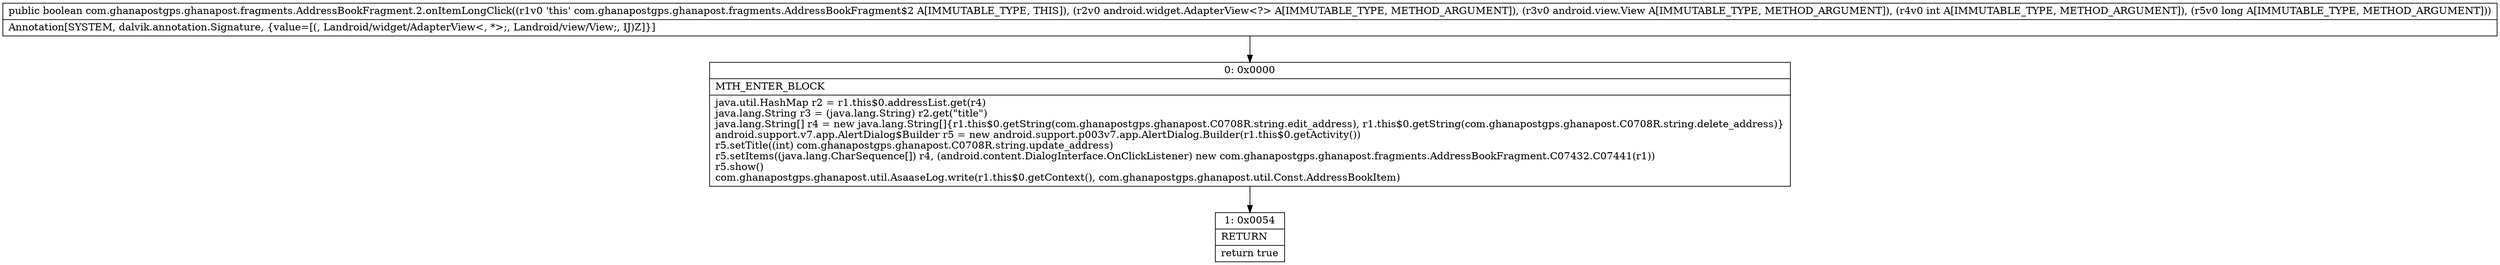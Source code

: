 digraph "CFG forcom.ghanapostgps.ghanapost.fragments.AddressBookFragment.2.onItemLongClick(Landroid\/widget\/AdapterView;Landroid\/view\/View;IJ)Z" {
Node_0 [shape=record,label="{0\:\ 0x0000|MTH_ENTER_BLOCK\l|java.util.HashMap r2 = r1.this$0.addressList.get(r4)\ljava.lang.String r3 = (java.lang.String) r2.get(\"title\")\ljava.lang.String[] r4 = new java.lang.String[]\{r1.this$0.getString(com.ghanapostgps.ghanapost.C0708R.string.edit_address), r1.this$0.getString(com.ghanapostgps.ghanapost.C0708R.string.delete_address)\}\landroid.support.v7.app.AlertDialog$Builder r5 = new android.support.p003v7.app.AlertDialog.Builder(r1.this$0.getActivity())\lr5.setTitle((int) com.ghanapostgps.ghanapost.C0708R.string.update_address)\lr5.setItems((java.lang.CharSequence[]) r4, (android.content.DialogInterface.OnClickListener) new com.ghanapostgps.ghanapost.fragments.AddressBookFragment.C07432.C07441(r1))\lr5.show()\lcom.ghanapostgps.ghanapost.util.AsaaseLog.write(r1.this$0.getContext(), com.ghanapostgps.ghanapost.util.Const.AddressBookItem)\l}"];
Node_1 [shape=record,label="{1\:\ 0x0054|RETURN\l|return true\l}"];
MethodNode[shape=record,label="{public boolean com.ghanapostgps.ghanapost.fragments.AddressBookFragment.2.onItemLongClick((r1v0 'this' com.ghanapostgps.ghanapost.fragments.AddressBookFragment$2 A[IMMUTABLE_TYPE, THIS]), (r2v0 android.widget.AdapterView\<?\> A[IMMUTABLE_TYPE, METHOD_ARGUMENT]), (r3v0 android.view.View A[IMMUTABLE_TYPE, METHOD_ARGUMENT]), (r4v0 int A[IMMUTABLE_TYPE, METHOD_ARGUMENT]), (r5v0 long A[IMMUTABLE_TYPE, METHOD_ARGUMENT]))  | Annotation[SYSTEM, dalvik.annotation.Signature, \{value=[(, Landroid\/widget\/AdapterView\<, *\>;, Landroid\/view\/View;, IJ)Z]\}]\l}"];
MethodNode -> Node_0;
Node_0 -> Node_1;
}

